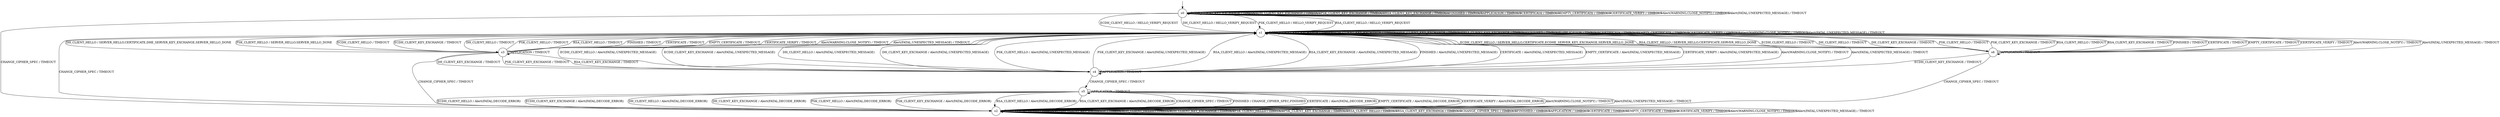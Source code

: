 digraph g {

	s0 [shape="circle" label="s0"];
	s1 [shape="circle" label="s1"];
	s2 [shape="circle" label="s2"];
	s3 [shape="circle" label="s3"];
	s4 [shape="circle" label="s4"];
	s5 [shape="circle" label="s5"];
	s6 [shape="circle" label="s6"];
	s0 -> s1 [label="ECDH_CLIENT_HELLO / HELLO_VERIFY_REQUEST"];
	s0 -> s0 [label="ECDH_CLIENT_KEY_EXCHANGE / TIMEOUT"];
	s0 -> s1 [label="DH_CLIENT_HELLO / HELLO_VERIFY_REQUEST"];
	s0 -> s0 [label="DH_CLIENT_KEY_EXCHANGE / TIMEOUT"];
	s0 -> s1 [label="PSK_CLIENT_HELLO / HELLO_VERIFY_REQUEST"];
	s0 -> s0 [label="PSK_CLIENT_KEY_EXCHANGE / TIMEOUT"];
	s0 -> s1 [label="RSA_CLIENT_HELLO / HELLO_VERIFY_REQUEST"];
	s0 -> s0 [label="RSA_CLIENT_KEY_EXCHANGE / TIMEOUT"];
	s0 -> s2 [label="CHANGE_CIPHER_SPEC / TIMEOUT"];
	s0 -> s0 [label="FINISHED / TIMEOUT"];
	s0 -> s0 [label="APPLICATION / TIMEOUT"];
	s0 -> s0 [label="CERTIFICATE / TIMEOUT"];
	s0 -> s0 [label="EMPTY_CERTIFICATE / TIMEOUT"];
	s0 -> s0 [label="CERTIFICATE_VERIFY / TIMEOUT"];
	s0 -> s0 [label="Alert(WARNING,CLOSE_NOTIFY) / TIMEOUT"];
	s0 -> s0 [label="Alert(FATAL,UNEXPECTED_MESSAGE) / TIMEOUT"];
	s1 -> s6 [label="ECDH_CLIENT_HELLO / SERVER_HELLO,CERTIFICATE,ECDHE_SERVER_KEY_EXCHANGE,SERVER_HELLO_DONE"];
	s1 -> s1 [label="ECDH_CLIENT_KEY_EXCHANGE / TIMEOUT"];
	s1 -> s3 [label="DH_CLIENT_HELLO / SERVER_HELLO,CERTIFICATE,DHE_SERVER_KEY_EXCHANGE,SERVER_HELLO_DONE"];
	s1 -> s1 [label="DH_CLIENT_KEY_EXCHANGE / TIMEOUT"];
	s1 -> s3 [label="PSK_CLIENT_HELLO / SERVER_HELLO,SERVER_HELLO_DONE"];
	s1 -> s1 [label="PSK_CLIENT_KEY_EXCHANGE / TIMEOUT"];
	s1 -> s6 [label="RSA_CLIENT_HELLO / SERVER_HELLO,CERTIFICATE,SERVER_HELLO_DONE"];
	s1 -> s1 [label="RSA_CLIENT_KEY_EXCHANGE / TIMEOUT"];
	s1 -> s2 [label="CHANGE_CIPHER_SPEC / TIMEOUT"];
	s1 -> s1 [label="FINISHED / TIMEOUT"];
	s1 -> s1 [label="APPLICATION / TIMEOUT"];
	s1 -> s1 [label="CERTIFICATE / TIMEOUT"];
	s1 -> s1 [label="EMPTY_CERTIFICATE / TIMEOUT"];
	s1 -> s1 [label="CERTIFICATE_VERIFY / TIMEOUT"];
	s1 -> s1 [label="Alert(WARNING,CLOSE_NOTIFY) / TIMEOUT"];
	s1 -> s1 [label="Alert(FATAL,UNEXPECTED_MESSAGE) / TIMEOUT"];
	s2 -> s2 [label="ECDH_CLIENT_HELLO / TIMEOUT"];
	s2 -> s2 [label="ECDH_CLIENT_KEY_EXCHANGE / TIMEOUT"];
	s2 -> s2 [label="DH_CLIENT_HELLO / TIMEOUT"];
	s2 -> s2 [label="DH_CLIENT_KEY_EXCHANGE / TIMEOUT"];
	s2 -> s2 [label="PSK_CLIENT_HELLO / TIMEOUT"];
	s2 -> s2 [label="PSK_CLIENT_KEY_EXCHANGE / TIMEOUT"];
	s2 -> s2 [label="RSA_CLIENT_HELLO / TIMEOUT"];
	s2 -> s2 [label="RSA_CLIENT_KEY_EXCHANGE / TIMEOUT"];
	s2 -> s2 [label="CHANGE_CIPHER_SPEC / TIMEOUT"];
	s2 -> s2 [label="FINISHED / TIMEOUT"];
	s2 -> s2 [label="APPLICATION / TIMEOUT"];
	s2 -> s2 [label="CERTIFICATE / TIMEOUT"];
	s2 -> s2 [label="EMPTY_CERTIFICATE / TIMEOUT"];
	s2 -> s2 [label="CERTIFICATE_VERIFY / TIMEOUT"];
	s2 -> s2 [label="Alert(WARNING,CLOSE_NOTIFY) / TIMEOUT"];
	s2 -> s2 [label="Alert(FATAL,UNEXPECTED_MESSAGE) / TIMEOUT"];
	s3 -> s1 [label="ECDH_CLIENT_HELLO / TIMEOUT"];
	s3 -> s1 [label="ECDH_CLIENT_KEY_EXCHANGE / TIMEOUT"];
	s3 -> s1 [label="DH_CLIENT_HELLO / TIMEOUT"];
	s3 -> s4 [label="DH_CLIENT_KEY_EXCHANGE / TIMEOUT"];
	s3 -> s1 [label="PSK_CLIENT_HELLO / TIMEOUT"];
	s3 -> s4 [label="PSK_CLIENT_KEY_EXCHANGE / TIMEOUT"];
	s3 -> s1 [label="RSA_CLIENT_HELLO / TIMEOUT"];
	s3 -> s4 [label="RSA_CLIENT_KEY_EXCHANGE / TIMEOUT"];
	s3 -> s2 [label="CHANGE_CIPHER_SPEC / TIMEOUT"];
	s3 -> s1 [label="FINISHED / TIMEOUT"];
	s3 -> s3 [label="APPLICATION / TIMEOUT"];
	s3 -> s1 [label="CERTIFICATE / TIMEOUT"];
	s3 -> s1 [label="EMPTY_CERTIFICATE / TIMEOUT"];
	s3 -> s1 [label="CERTIFICATE_VERIFY / TIMEOUT"];
	s3 -> s1 [label="Alert(WARNING,CLOSE_NOTIFY) / TIMEOUT"];
	s3 -> s1 [label="Alert(FATAL,UNEXPECTED_MESSAGE) / TIMEOUT"];
	s4 -> s1 [label="ECDH_CLIENT_HELLO / Alert(FATAL,UNEXPECTED_MESSAGE)"];
	s4 -> s1 [label="ECDH_CLIENT_KEY_EXCHANGE / Alert(FATAL,UNEXPECTED_MESSAGE)"];
	s4 -> s1 [label="DH_CLIENT_HELLO / Alert(FATAL,UNEXPECTED_MESSAGE)"];
	s4 -> s1 [label="DH_CLIENT_KEY_EXCHANGE / Alert(FATAL,UNEXPECTED_MESSAGE)"];
	s4 -> s1 [label="PSK_CLIENT_HELLO / Alert(FATAL,UNEXPECTED_MESSAGE)"];
	s4 -> s1 [label="PSK_CLIENT_KEY_EXCHANGE / Alert(FATAL,UNEXPECTED_MESSAGE)"];
	s4 -> s1 [label="RSA_CLIENT_HELLO / Alert(FATAL,UNEXPECTED_MESSAGE)"];
	s4 -> s1 [label="RSA_CLIENT_KEY_EXCHANGE / Alert(FATAL,UNEXPECTED_MESSAGE)"];
	s4 -> s5 [label="CHANGE_CIPHER_SPEC / TIMEOUT"];
	s4 -> s1 [label="FINISHED / Alert(FATAL,UNEXPECTED_MESSAGE)"];
	s4 -> s4 [label="APPLICATION / TIMEOUT"];
	s4 -> s1 [label="CERTIFICATE / Alert(FATAL,UNEXPECTED_MESSAGE)"];
	s4 -> s1 [label="EMPTY_CERTIFICATE / Alert(FATAL,UNEXPECTED_MESSAGE)"];
	s4 -> s1 [label="CERTIFICATE_VERIFY / Alert(FATAL,UNEXPECTED_MESSAGE)"];
	s4 -> s1 [label="Alert(WARNING,CLOSE_NOTIFY) / TIMEOUT"];
	s4 -> s1 [label="Alert(FATAL,UNEXPECTED_MESSAGE) / TIMEOUT"];
	s5 -> s2 [label="ECDH_CLIENT_HELLO / Alert(FATAL,DECODE_ERROR)"];
	s5 -> s2 [label="ECDH_CLIENT_KEY_EXCHANGE / Alert(FATAL,DECODE_ERROR)"];
	s5 -> s2 [label="DH_CLIENT_HELLO / Alert(FATAL,DECODE_ERROR)"];
	s5 -> s2 [label="DH_CLIENT_KEY_EXCHANGE / Alert(FATAL,DECODE_ERROR)"];
	s5 -> s2 [label="PSK_CLIENT_HELLO / Alert(FATAL,DECODE_ERROR)"];
	s5 -> s2 [label="PSK_CLIENT_KEY_EXCHANGE / Alert(FATAL,DECODE_ERROR)"];
	s5 -> s2 [label="RSA_CLIENT_HELLO / Alert(FATAL,DECODE_ERROR)"];
	s5 -> s2 [label="RSA_CLIENT_KEY_EXCHANGE / Alert(FATAL,DECODE_ERROR)"];
	s5 -> s2 [label="CHANGE_CIPHER_SPEC / TIMEOUT"];
	s5 -> s2 [label="FINISHED / CHANGE_CIPHER_SPEC,FINISHED"];
	s5 -> s5 [label="APPLICATION / TIMEOUT"];
	s5 -> s2 [label="CERTIFICATE / Alert(FATAL,DECODE_ERROR)"];
	s5 -> s2 [label="EMPTY_CERTIFICATE / Alert(FATAL,DECODE_ERROR)"];
	s5 -> s2 [label="CERTIFICATE_VERIFY / Alert(FATAL,DECODE_ERROR)"];
	s5 -> s2 [label="Alert(WARNING,CLOSE_NOTIFY) / TIMEOUT"];
	s5 -> s2 [label="Alert(FATAL,UNEXPECTED_MESSAGE) / TIMEOUT"];
	s6 -> s1 [label="ECDH_CLIENT_HELLO / TIMEOUT"];
	s6 -> s4 [label="ECDH_CLIENT_KEY_EXCHANGE / TIMEOUT"];
	s6 -> s1 [label="DH_CLIENT_HELLO / TIMEOUT"];
	s6 -> s1 [label="DH_CLIENT_KEY_EXCHANGE / TIMEOUT"];
	s6 -> s1 [label="PSK_CLIENT_HELLO / TIMEOUT"];
	s6 -> s1 [label="PSK_CLIENT_KEY_EXCHANGE / TIMEOUT"];
	s6 -> s1 [label="RSA_CLIENT_HELLO / TIMEOUT"];
	s6 -> s1 [label="RSA_CLIENT_KEY_EXCHANGE / TIMEOUT"];
	s6 -> s2 [label="CHANGE_CIPHER_SPEC / TIMEOUT"];
	s6 -> s1 [label="FINISHED / TIMEOUT"];
	s6 -> s6 [label="APPLICATION / TIMEOUT"];
	s6 -> s1 [label="CERTIFICATE / TIMEOUT"];
	s6 -> s1 [label="EMPTY_CERTIFICATE / TIMEOUT"];
	s6 -> s1 [label="CERTIFICATE_VERIFY / TIMEOUT"];
	s6 -> s1 [label="Alert(WARNING,CLOSE_NOTIFY) / TIMEOUT"];
	s6 -> s1 [label="Alert(FATAL,UNEXPECTED_MESSAGE) / TIMEOUT"];

__start0 [label="" shape="none" width="0" height="0"];
__start0 -> s0;

}
